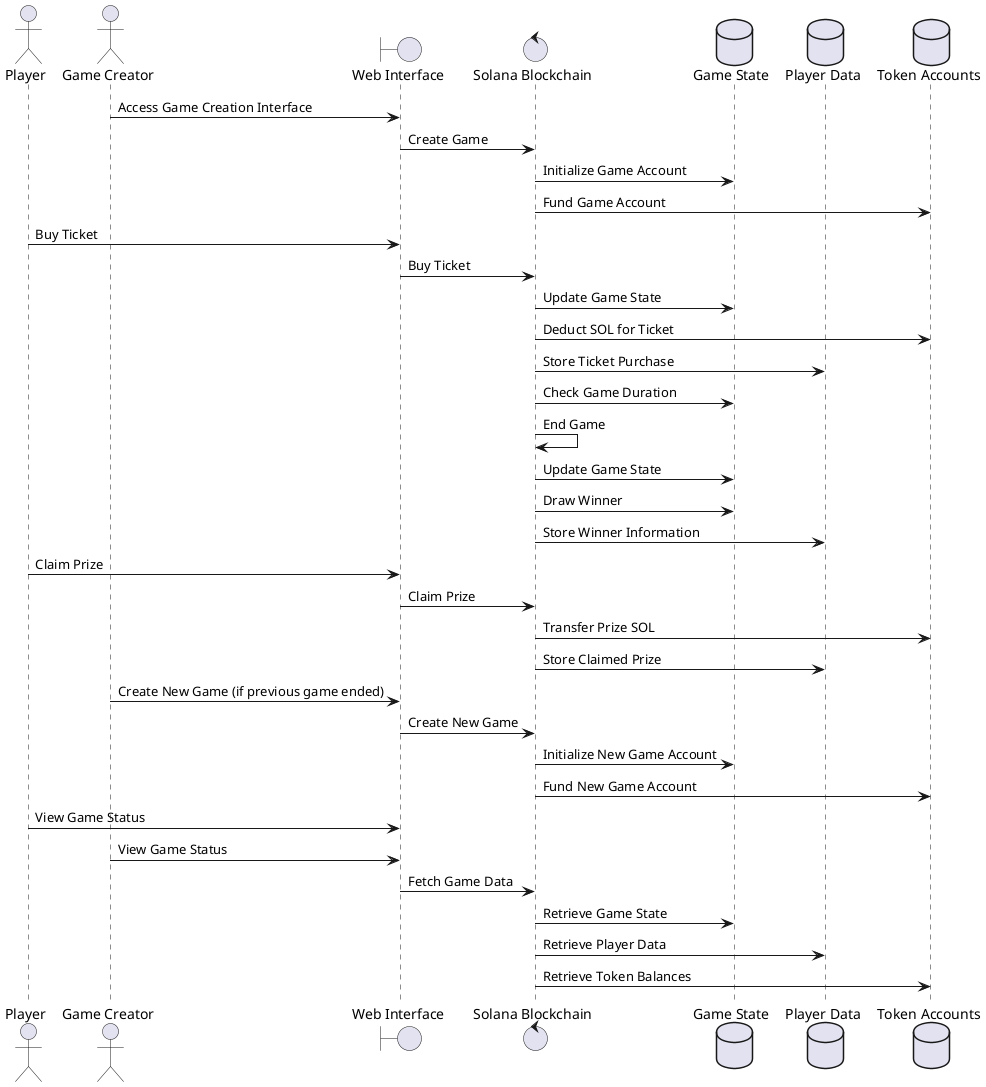 @startuml system

actor "Player" as Player
actor "Game Creator" as GameCreator
boundary "Web Interface" as WebInterface
control "Solana Blockchain" as SolanaBlockchain
database "Game State" as GameState
database "Player Data" as PlayerData
database "Token Accounts" as TokenAccounts

GameCreator -> WebInterface : Access Game Creation Interface
WebInterface -> SolanaBlockchain : Create Game
SolanaBlockchain -> GameState : Initialize Game Account
SolanaBlockchain -> TokenAccounts : Fund Game Account

Player -> WebInterface : Buy Ticket
WebInterface -> SolanaBlockchain : Buy Ticket
SolanaBlockchain -> GameState : Update Game State
SolanaBlockchain -> TokenAccounts : Deduct SOL for Ticket
SolanaBlockchain -> PlayerData : Store Ticket Purchase

SolanaBlockchain -> GameState : Check Game Duration
SolanaBlockchain -> SolanaBlockchain : End Game
SolanaBlockchain -> GameState : Update Game State

SolanaBlockchain -> GameState : Draw Winner
SolanaBlockchain -> PlayerData : Store Winner Information

Player -> WebInterface : Claim Prize
WebInterface -> SolanaBlockchain : Claim Prize
SolanaBlockchain -> TokenAccounts : Transfer Prize SOL
SolanaBlockchain -> PlayerData : Store Claimed Prize

GameCreator -> WebInterface : Create New Game (if previous game ended)
WebInterface -> SolanaBlockchain : Create New Game
SolanaBlockchain -> GameState : Initialize New Game Account
SolanaBlockchain -> TokenAccounts : Fund New Game Account

Player -> WebInterface : View Game Status
GameCreator -> WebInterface : View Game Status
WebInterface -> SolanaBlockchain : Fetch Game Data
SolanaBlockchain -> GameState : Retrieve Game State
SolanaBlockchain -> PlayerData : Retrieve Player Data
SolanaBlockchain -> TokenAccounts : Retrieve Token Balances

@enduml
